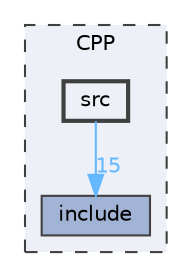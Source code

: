 digraph "CPP/src"
{
 // LATEX_PDF_SIZE
  bgcolor="transparent";
  edge [fontname=Helvetica,fontsize=10,labelfontname=Helvetica,labelfontsize=10];
  node [fontname=Helvetica,fontsize=10,shape=box,height=0.2,width=0.4];
  compound=true
  subgraph clusterdir_2ea739fe366135ec15f610d081b5ff33 {
    graph [ bgcolor="#edf0f7", pencolor="grey25", label="CPP", fontname=Helvetica,fontsize=10 style="filled,dashed", URL="dir_2ea739fe366135ec15f610d081b5ff33.html",tooltip=""]
  dir_d3924e58b54e71ec3f2b4fb60425bf48 [label="include", fillcolor="#a2b4d6", color="grey25", style="filled", URL="dir_d3924e58b54e71ec3f2b4fb60425bf48.html",tooltip=""];
  dir_8a07dfe19c86aea32b91dde0148ed6bf [label="src", fillcolor="#edf0f7", color="grey25", style="filled,bold", URL="dir_8a07dfe19c86aea32b91dde0148ed6bf.html",tooltip=""];
  }
  dir_8a07dfe19c86aea32b91dde0148ed6bf->dir_d3924e58b54e71ec3f2b4fb60425bf48 [headlabel="15", labeldistance=1.5 headhref="dir_000009_000007.html" href="dir_000009_000007.html" color="steelblue1" fontcolor="steelblue1"];
}
